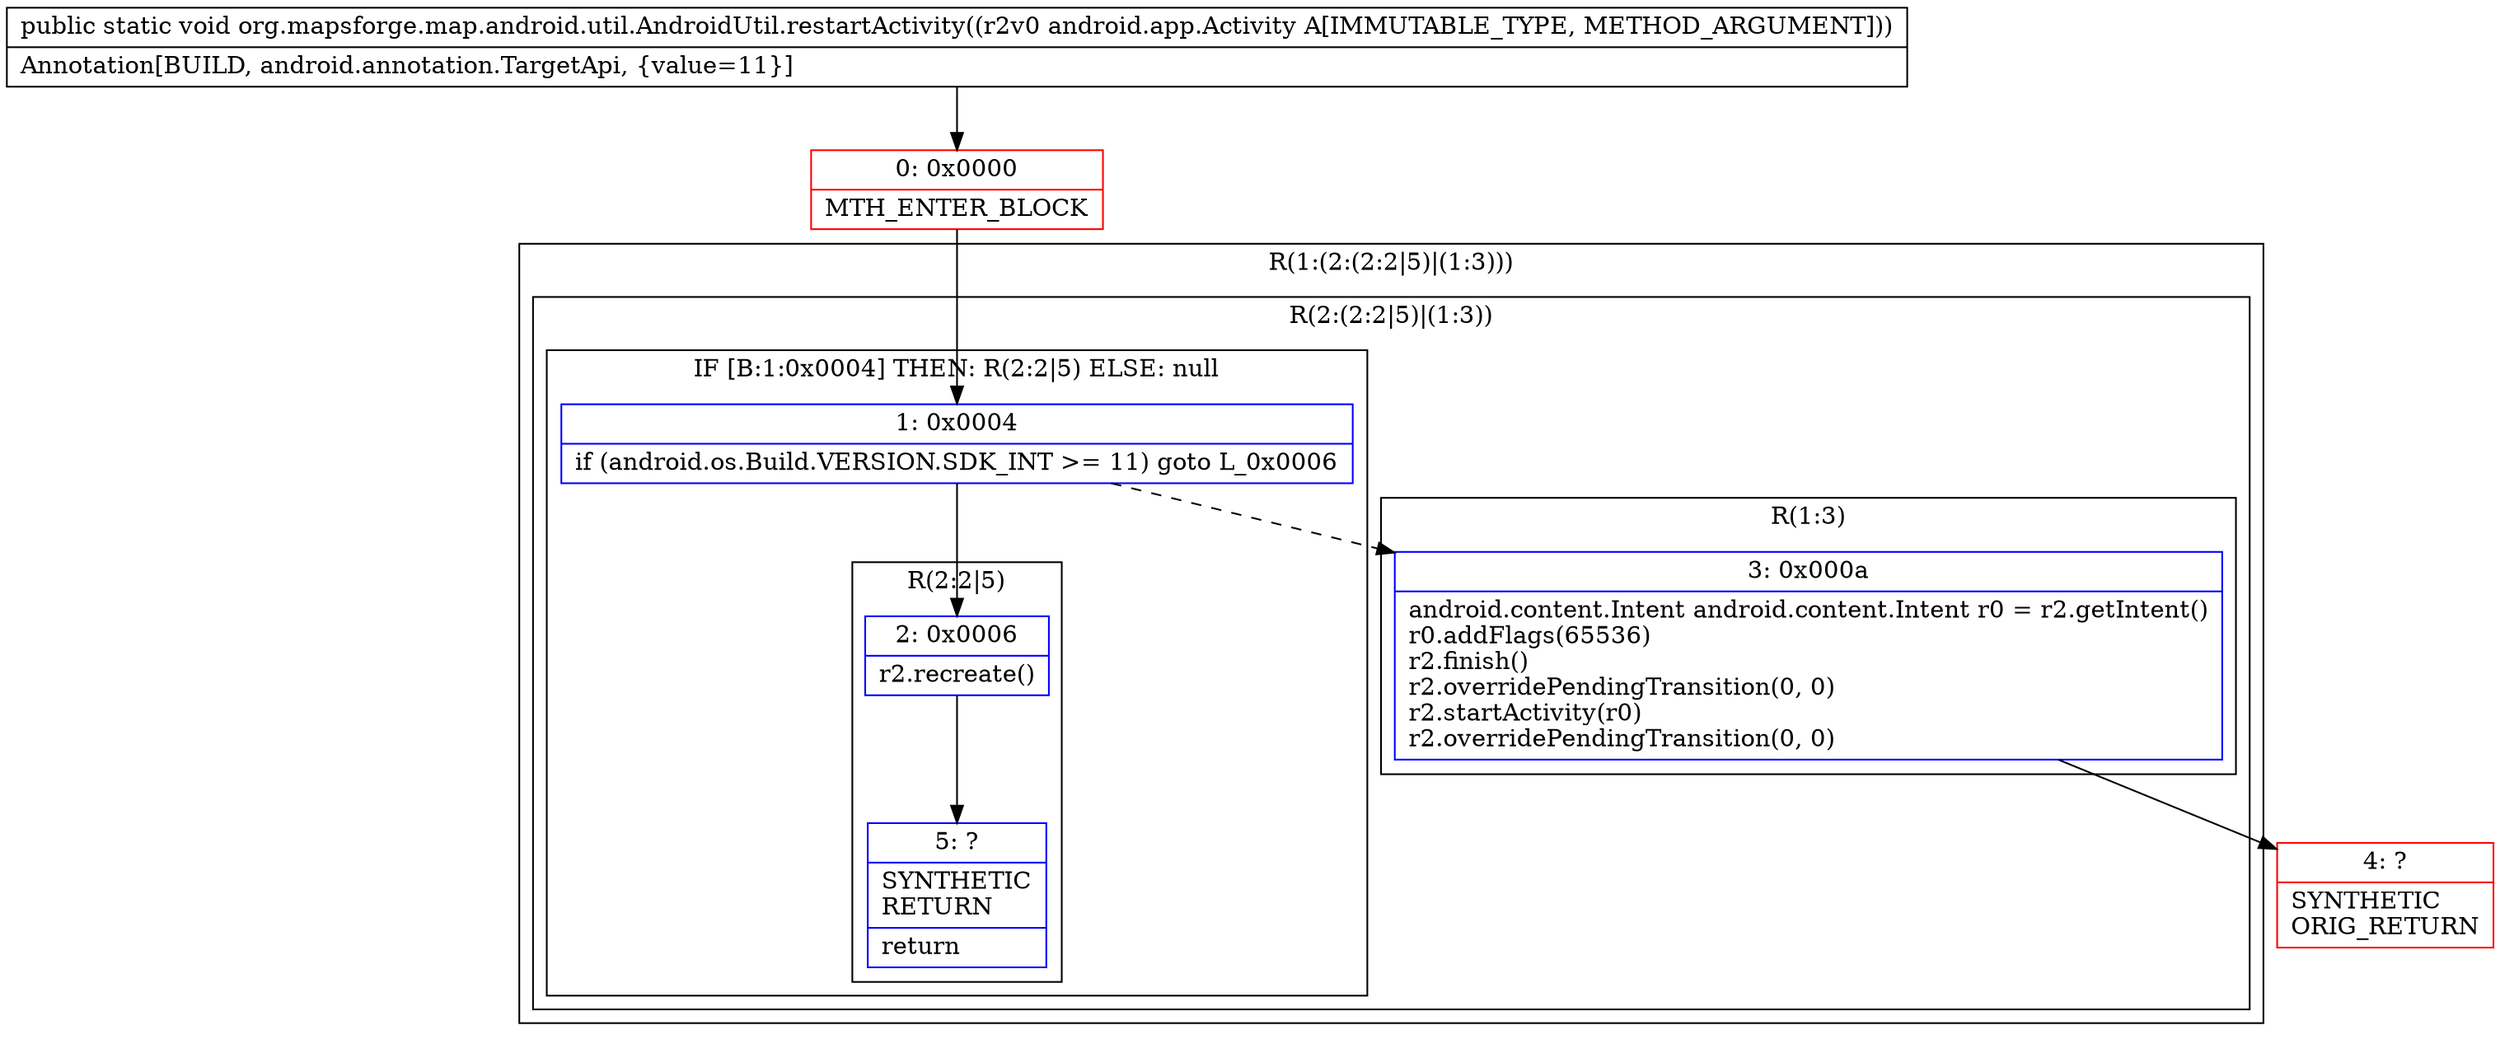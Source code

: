 digraph "CFG fororg.mapsforge.map.android.util.AndroidUtil.restartActivity(Landroid\/app\/Activity;)V" {
subgraph cluster_Region_1646638820 {
label = "R(1:(2:(2:2|5)|(1:3)))";
node [shape=record,color=blue];
subgraph cluster_Region_223176808 {
label = "R(2:(2:2|5)|(1:3))";
node [shape=record,color=blue];
subgraph cluster_IfRegion_2138230173 {
label = "IF [B:1:0x0004] THEN: R(2:2|5) ELSE: null";
node [shape=record,color=blue];
Node_1 [shape=record,label="{1\:\ 0x0004|if (android.os.Build.VERSION.SDK_INT \>= 11) goto L_0x0006\l}"];
subgraph cluster_Region_1384323966 {
label = "R(2:2|5)";
node [shape=record,color=blue];
Node_2 [shape=record,label="{2\:\ 0x0006|r2.recreate()\l}"];
Node_5 [shape=record,label="{5\:\ ?|SYNTHETIC\lRETURN\l|return\l}"];
}
}
subgraph cluster_Region_396330367 {
label = "R(1:3)";
node [shape=record,color=blue];
Node_3 [shape=record,label="{3\:\ 0x000a|android.content.Intent android.content.Intent r0 = r2.getIntent()\lr0.addFlags(65536)\lr2.finish()\lr2.overridePendingTransition(0, 0)\lr2.startActivity(r0)\lr2.overridePendingTransition(0, 0)\l}"];
}
}
}
Node_0 [shape=record,color=red,label="{0\:\ 0x0000|MTH_ENTER_BLOCK\l}"];
Node_4 [shape=record,color=red,label="{4\:\ ?|SYNTHETIC\lORIG_RETURN\l}"];
MethodNode[shape=record,label="{public static void org.mapsforge.map.android.util.AndroidUtil.restartActivity((r2v0 android.app.Activity A[IMMUTABLE_TYPE, METHOD_ARGUMENT]))  | Annotation[BUILD, android.annotation.TargetApi, \{value=11\}]\l}"];
MethodNode -> Node_0;
Node_1 -> Node_2;
Node_1 -> Node_3[style=dashed];
Node_2 -> Node_5;
Node_3 -> Node_4;
Node_0 -> Node_1;
}

